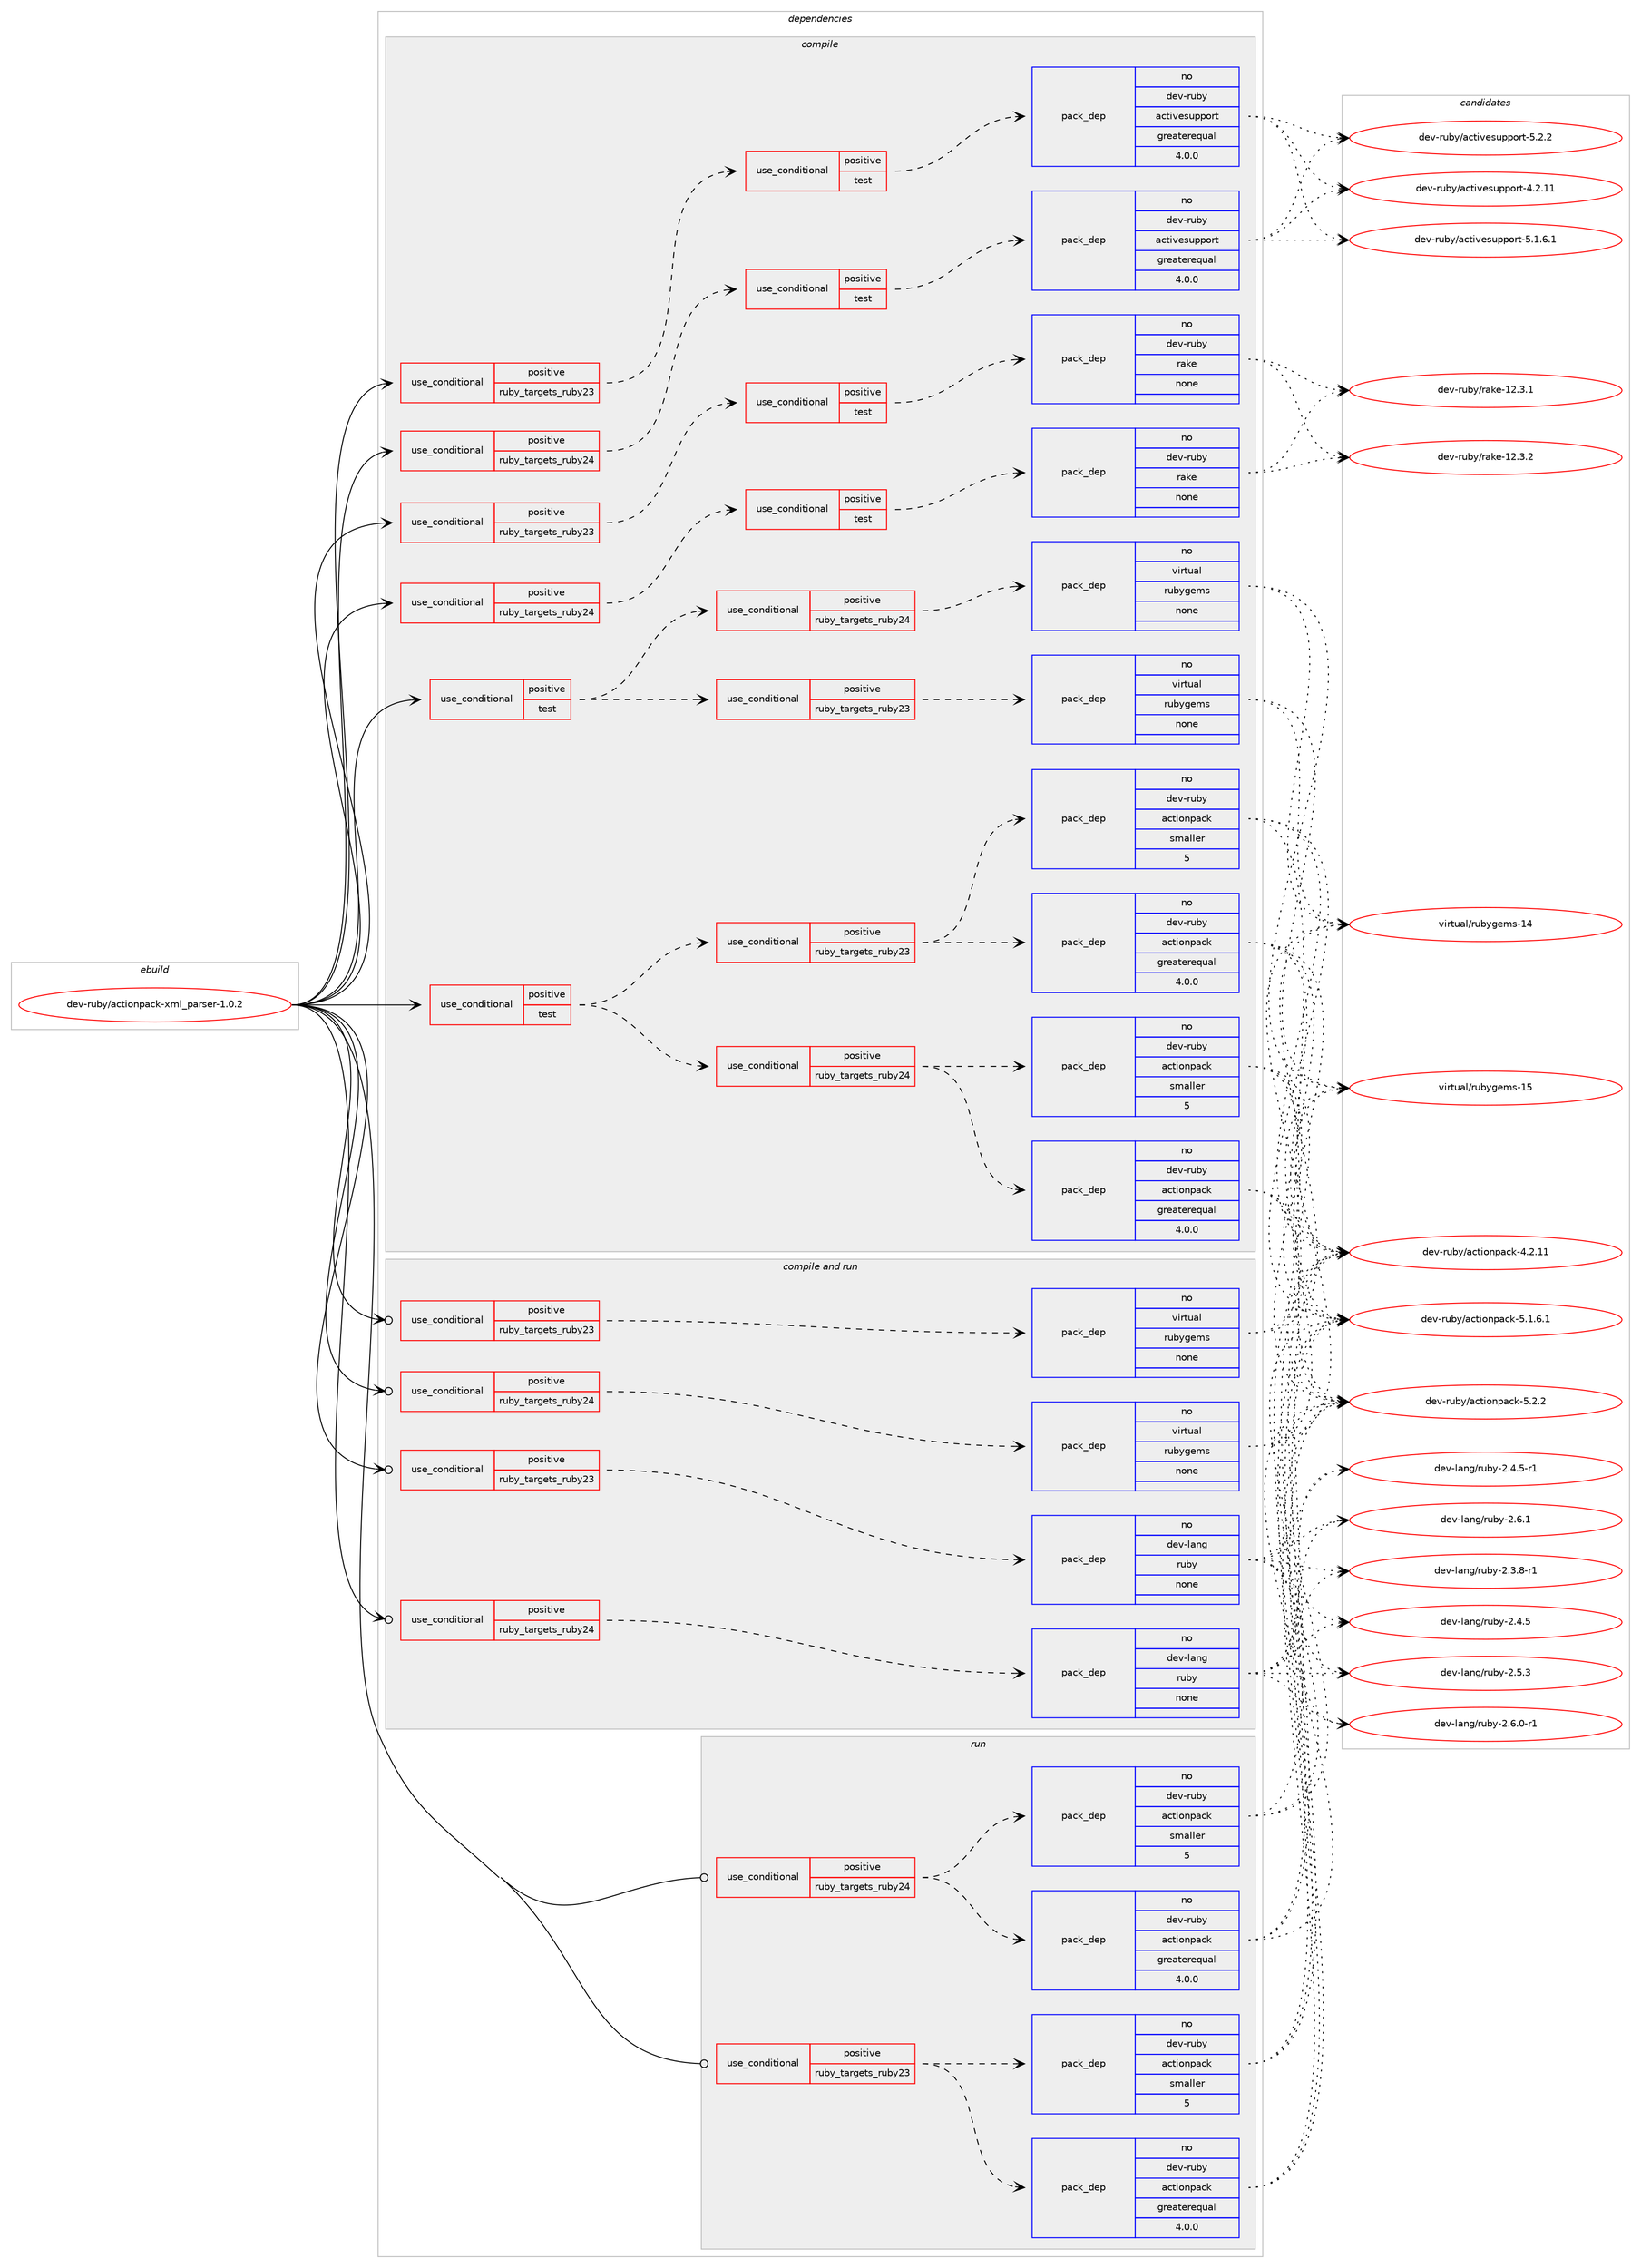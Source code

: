 digraph prolog {

# *************
# Graph options
# *************

newrank=true;
concentrate=true;
compound=true;
graph [rankdir=LR,fontname=Helvetica,fontsize=10,ranksep=1.5];#, ranksep=2.5, nodesep=0.2];
edge  [arrowhead=vee];
node  [fontname=Helvetica,fontsize=10];

# **********
# The ebuild
# **********

subgraph cluster_leftcol {
color=gray;
rank=same;
label=<<i>ebuild</i>>;
id [label="dev-ruby/actionpack-xml_parser-1.0.2", color=red, width=4, href="../dev-ruby/actionpack-xml_parser-1.0.2.svg"];
}

# ****************
# The dependencies
# ****************

subgraph cluster_midcol {
color=gray;
label=<<i>dependencies</i>>;
subgraph cluster_compile {
fillcolor="#eeeeee";
style=filled;
label=<<i>compile</i>>;
subgraph cond392215 {
dependency1478393 [label=<<TABLE BORDER="0" CELLBORDER="1" CELLSPACING="0" CELLPADDING="4"><TR><TD ROWSPAN="3" CELLPADDING="10">use_conditional</TD></TR><TR><TD>positive</TD></TR><TR><TD>ruby_targets_ruby23</TD></TR></TABLE>>, shape=none, color=red];
subgraph cond392216 {
dependency1478394 [label=<<TABLE BORDER="0" CELLBORDER="1" CELLSPACING="0" CELLPADDING="4"><TR><TD ROWSPAN="3" CELLPADDING="10">use_conditional</TD></TR><TR><TD>positive</TD></TR><TR><TD>test</TD></TR></TABLE>>, shape=none, color=red];
subgraph pack1062788 {
dependency1478395 [label=<<TABLE BORDER="0" CELLBORDER="1" CELLSPACING="0" CELLPADDING="4" WIDTH="220"><TR><TD ROWSPAN="6" CELLPADDING="30">pack_dep</TD></TR><TR><TD WIDTH="110">no</TD></TR><TR><TD>dev-ruby</TD></TR><TR><TD>activesupport</TD></TR><TR><TD>greaterequal</TD></TR><TR><TD>4.0.0</TD></TR></TABLE>>, shape=none, color=blue];
}
dependency1478394:e -> dependency1478395:w [weight=20,style="dashed",arrowhead="vee"];
}
dependency1478393:e -> dependency1478394:w [weight=20,style="dashed",arrowhead="vee"];
}
id:e -> dependency1478393:w [weight=20,style="solid",arrowhead="vee"];
subgraph cond392217 {
dependency1478396 [label=<<TABLE BORDER="0" CELLBORDER="1" CELLSPACING="0" CELLPADDING="4"><TR><TD ROWSPAN="3" CELLPADDING="10">use_conditional</TD></TR><TR><TD>positive</TD></TR><TR><TD>ruby_targets_ruby23</TD></TR></TABLE>>, shape=none, color=red];
subgraph cond392218 {
dependency1478397 [label=<<TABLE BORDER="0" CELLBORDER="1" CELLSPACING="0" CELLPADDING="4"><TR><TD ROWSPAN="3" CELLPADDING="10">use_conditional</TD></TR><TR><TD>positive</TD></TR><TR><TD>test</TD></TR></TABLE>>, shape=none, color=red];
subgraph pack1062789 {
dependency1478398 [label=<<TABLE BORDER="0" CELLBORDER="1" CELLSPACING="0" CELLPADDING="4" WIDTH="220"><TR><TD ROWSPAN="6" CELLPADDING="30">pack_dep</TD></TR><TR><TD WIDTH="110">no</TD></TR><TR><TD>dev-ruby</TD></TR><TR><TD>rake</TD></TR><TR><TD>none</TD></TR><TR><TD></TD></TR></TABLE>>, shape=none, color=blue];
}
dependency1478397:e -> dependency1478398:w [weight=20,style="dashed",arrowhead="vee"];
}
dependency1478396:e -> dependency1478397:w [weight=20,style="dashed",arrowhead="vee"];
}
id:e -> dependency1478396:w [weight=20,style="solid",arrowhead="vee"];
subgraph cond392219 {
dependency1478399 [label=<<TABLE BORDER="0" CELLBORDER="1" CELLSPACING="0" CELLPADDING="4"><TR><TD ROWSPAN="3" CELLPADDING="10">use_conditional</TD></TR><TR><TD>positive</TD></TR><TR><TD>ruby_targets_ruby24</TD></TR></TABLE>>, shape=none, color=red];
subgraph cond392220 {
dependency1478400 [label=<<TABLE BORDER="0" CELLBORDER="1" CELLSPACING="0" CELLPADDING="4"><TR><TD ROWSPAN="3" CELLPADDING="10">use_conditional</TD></TR><TR><TD>positive</TD></TR><TR><TD>test</TD></TR></TABLE>>, shape=none, color=red];
subgraph pack1062790 {
dependency1478401 [label=<<TABLE BORDER="0" CELLBORDER="1" CELLSPACING="0" CELLPADDING="4" WIDTH="220"><TR><TD ROWSPAN="6" CELLPADDING="30">pack_dep</TD></TR><TR><TD WIDTH="110">no</TD></TR><TR><TD>dev-ruby</TD></TR><TR><TD>activesupport</TD></TR><TR><TD>greaterequal</TD></TR><TR><TD>4.0.0</TD></TR></TABLE>>, shape=none, color=blue];
}
dependency1478400:e -> dependency1478401:w [weight=20,style="dashed",arrowhead="vee"];
}
dependency1478399:e -> dependency1478400:w [weight=20,style="dashed",arrowhead="vee"];
}
id:e -> dependency1478399:w [weight=20,style="solid",arrowhead="vee"];
subgraph cond392221 {
dependency1478402 [label=<<TABLE BORDER="0" CELLBORDER="1" CELLSPACING="0" CELLPADDING="4"><TR><TD ROWSPAN="3" CELLPADDING="10">use_conditional</TD></TR><TR><TD>positive</TD></TR><TR><TD>ruby_targets_ruby24</TD></TR></TABLE>>, shape=none, color=red];
subgraph cond392222 {
dependency1478403 [label=<<TABLE BORDER="0" CELLBORDER="1" CELLSPACING="0" CELLPADDING="4"><TR><TD ROWSPAN="3" CELLPADDING="10">use_conditional</TD></TR><TR><TD>positive</TD></TR><TR><TD>test</TD></TR></TABLE>>, shape=none, color=red];
subgraph pack1062791 {
dependency1478404 [label=<<TABLE BORDER="0" CELLBORDER="1" CELLSPACING="0" CELLPADDING="4" WIDTH="220"><TR><TD ROWSPAN="6" CELLPADDING="30">pack_dep</TD></TR><TR><TD WIDTH="110">no</TD></TR><TR><TD>dev-ruby</TD></TR><TR><TD>rake</TD></TR><TR><TD>none</TD></TR><TR><TD></TD></TR></TABLE>>, shape=none, color=blue];
}
dependency1478403:e -> dependency1478404:w [weight=20,style="dashed",arrowhead="vee"];
}
dependency1478402:e -> dependency1478403:w [weight=20,style="dashed",arrowhead="vee"];
}
id:e -> dependency1478402:w [weight=20,style="solid",arrowhead="vee"];
subgraph cond392223 {
dependency1478405 [label=<<TABLE BORDER="0" CELLBORDER="1" CELLSPACING="0" CELLPADDING="4"><TR><TD ROWSPAN="3" CELLPADDING="10">use_conditional</TD></TR><TR><TD>positive</TD></TR><TR><TD>test</TD></TR></TABLE>>, shape=none, color=red];
subgraph cond392224 {
dependency1478406 [label=<<TABLE BORDER="0" CELLBORDER="1" CELLSPACING="0" CELLPADDING="4"><TR><TD ROWSPAN="3" CELLPADDING="10">use_conditional</TD></TR><TR><TD>positive</TD></TR><TR><TD>ruby_targets_ruby23</TD></TR></TABLE>>, shape=none, color=red];
subgraph pack1062792 {
dependency1478407 [label=<<TABLE BORDER="0" CELLBORDER="1" CELLSPACING="0" CELLPADDING="4" WIDTH="220"><TR><TD ROWSPAN="6" CELLPADDING="30">pack_dep</TD></TR><TR><TD WIDTH="110">no</TD></TR><TR><TD>dev-ruby</TD></TR><TR><TD>actionpack</TD></TR><TR><TD>greaterequal</TD></TR><TR><TD>4.0.0</TD></TR></TABLE>>, shape=none, color=blue];
}
dependency1478406:e -> dependency1478407:w [weight=20,style="dashed",arrowhead="vee"];
subgraph pack1062793 {
dependency1478408 [label=<<TABLE BORDER="0" CELLBORDER="1" CELLSPACING="0" CELLPADDING="4" WIDTH="220"><TR><TD ROWSPAN="6" CELLPADDING="30">pack_dep</TD></TR><TR><TD WIDTH="110">no</TD></TR><TR><TD>dev-ruby</TD></TR><TR><TD>actionpack</TD></TR><TR><TD>smaller</TD></TR><TR><TD>5</TD></TR></TABLE>>, shape=none, color=blue];
}
dependency1478406:e -> dependency1478408:w [weight=20,style="dashed",arrowhead="vee"];
}
dependency1478405:e -> dependency1478406:w [weight=20,style="dashed",arrowhead="vee"];
subgraph cond392225 {
dependency1478409 [label=<<TABLE BORDER="0" CELLBORDER="1" CELLSPACING="0" CELLPADDING="4"><TR><TD ROWSPAN="3" CELLPADDING="10">use_conditional</TD></TR><TR><TD>positive</TD></TR><TR><TD>ruby_targets_ruby24</TD></TR></TABLE>>, shape=none, color=red];
subgraph pack1062794 {
dependency1478410 [label=<<TABLE BORDER="0" CELLBORDER="1" CELLSPACING="0" CELLPADDING="4" WIDTH="220"><TR><TD ROWSPAN="6" CELLPADDING="30">pack_dep</TD></TR><TR><TD WIDTH="110">no</TD></TR><TR><TD>dev-ruby</TD></TR><TR><TD>actionpack</TD></TR><TR><TD>greaterequal</TD></TR><TR><TD>4.0.0</TD></TR></TABLE>>, shape=none, color=blue];
}
dependency1478409:e -> dependency1478410:w [weight=20,style="dashed",arrowhead="vee"];
subgraph pack1062795 {
dependency1478411 [label=<<TABLE BORDER="0" CELLBORDER="1" CELLSPACING="0" CELLPADDING="4" WIDTH="220"><TR><TD ROWSPAN="6" CELLPADDING="30">pack_dep</TD></TR><TR><TD WIDTH="110">no</TD></TR><TR><TD>dev-ruby</TD></TR><TR><TD>actionpack</TD></TR><TR><TD>smaller</TD></TR><TR><TD>5</TD></TR></TABLE>>, shape=none, color=blue];
}
dependency1478409:e -> dependency1478411:w [weight=20,style="dashed",arrowhead="vee"];
}
dependency1478405:e -> dependency1478409:w [weight=20,style="dashed",arrowhead="vee"];
}
id:e -> dependency1478405:w [weight=20,style="solid",arrowhead="vee"];
subgraph cond392226 {
dependency1478412 [label=<<TABLE BORDER="0" CELLBORDER="1" CELLSPACING="0" CELLPADDING="4"><TR><TD ROWSPAN="3" CELLPADDING="10">use_conditional</TD></TR><TR><TD>positive</TD></TR><TR><TD>test</TD></TR></TABLE>>, shape=none, color=red];
subgraph cond392227 {
dependency1478413 [label=<<TABLE BORDER="0" CELLBORDER="1" CELLSPACING="0" CELLPADDING="4"><TR><TD ROWSPAN="3" CELLPADDING="10">use_conditional</TD></TR><TR><TD>positive</TD></TR><TR><TD>ruby_targets_ruby23</TD></TR></TABLE>>, shape=none, color=red];
subgraph pack1062796 {
dependency1478414 [label=<<TABLE BORDER="0" CELLBORDER="1" CELLSPACING="0" CELLPADDING="4" WIDTH="220"><TR><TD ROWSPAN="6" CELLPADDING="30">pack_dep</TD></TR><TR><TD WIDTH="110">no</TD></TR><TR><TD>virtual</TD></TR><TR><TD>rubygems</TD></TR><TR><TD>none</TD></TR><TR><TD></TD></TR></TABLE>>, shape=none, color=blue];
}
dependency1478413:e -> dependency1478414:w [weight=20,style="dashed",arrowhead="vee"];
}
dependency1478412:e -> dependency1478413:w [weight=20,style="dashed",arrowhead="vee"];
subgraph cond392228 {
dependency1478415 [label=<<TABLE BORDER="0" CELLBORDER="1" CELLSPACING="0" CELLPADDING="4"><TR><TD ROWSPAN="3" CELLPADDING="10">use_conditional</TD></TR><TR><TD>positive</TD></TR><TR><TD>ruby_targets_ruby24</TD></TR></TABLE>>, shape=none, color=red];
subgraph pack1062797 {
dependency1478416 [label=<<TABLE BORDER="0" CELLBORDER="1" CELLSPACING="0" CELLPADDING="4" WIDTH="220"><TR><TD ROWSPAN="6" CELLPADDING="30">pack_dep</TD></TR><TR><TD WIDTH="110">no</TD></TR><TR><TD>virtual</TD></TR><TR><TD>rubygems</TD></TR><TR><TD>none</TD></TR><TR><TD></TD></TR></TABLE>>, shape=none, color=blue];
}
dependency1478415:e -> dependency1478416:w [weight=20,style="dashed",arrowhead="vee"];
}
dependency1478412:e -> dependency1478415:w [weight=20,style="dashed",arrowhead="vee"];
}
id:e -> dependency1478412:w [weight=20,style="solid",arrowhead="vee"];
}
subgraph cluster_compileandrun {
fillcolor="#eeeeee";
style=filled;
label=<<i>compile and run</i>>;
subgraph cond392229 {
dependency1478417 [label=<<TABLE BORDER="0" CELLBORDER="1" CELLSPACING="0" CELLPADDING="4"><TR><TD ROWSPAN="3" CELLPADDING="10">use_conditional</TD></TR><TR><TD>positive</TD></TR><TR><TD>ruby_targets_ruby23</TD></TR></TABLE>>, shape=none, color=red];
subgraph pack1062798 {
dependency1478418 [label=<<TABLE BORDER="0" CELLBORDER="1" CELLSPACING="0" CELLPADDING="4" WIDTH="220"><TR><TD ROWSPAN="6" CELLPADDING="30">pack_dep</TD></TR><TR><TD WIDTH="110">no</TD></TR><TR><TD>dev-lang</TD></TR><TR><TD>ruby</TD></TR><TR><TD>none</TD></TR><TR><TD></TD></TR></TABLE>>, shape=none, color=blue];
}
dependency1478417:e -> dependency1478418:w [weight=20,style="dashed",arrowhead="vee"];
}
id:e -> dependency1478417:w [weight=20,style="solid",arrowhead="odotvee"];
subgraph cond392230 {
dependency1478419 [label=<<TABLE BORDER="0" CELLBORDER="1" CELLSPACING="0" CELLPADDING="4"><TR><TD ROWSPAN="3" CELLPADDING="10">use_conditional</TD></TR><TR><TD>positive</TD></TR><TR><TD>ruby_targets_ruby23</TD></TR></TABLE>>, shape=none, color=red];
subgraph pack1062799 {
dependency1478420 [label=<<TABLE BORDER="0" CELLBORDER="1" CELLSPACING="0" CELLPADDING="4" WIDTH="220"><TR><TD ROWSPAN="6" CELLPADDING="30">pack_dep</TD></TR><TR><TD WIDTH="110">no</TD></TR><TR><TD>virtual</TD></TR><TR><TD>rubygems</TD></TR><TR><TD>none</TD></TR><TR><TD></TD></TR></TABLE>>, shape=none, color=blue];
}
dependency1478419:e -> dependency1478420:w [weight=20,style="dashed",arrowhead="vee"];
}
id:e -> dependency1478419:w [weight=20,style="solid",arrowhead="odotvee"];
subgraph cond392231 {
dependency1478421 [label=<<TABLE BORDER="0" CELLBORDER="1" CELLSPACING="0" CELLPADDING="4"><TR><TD ROWSPAN="3" CELLPADDING="10">use_conditional</TD></TR><TR><TD>positive</TD></TR><TR><TD>ruby_targets_ruby24</TD></TR></TABLE>>, shape=none, color=red];
subgraph pack1062800 {
dependency1478422 [label=<<TABLE BORDER="0" CELLBORDER="1" CELLSPACING="0" CELLPADDING="4" WIDTH="220"><TR><TD ROWSPAN="6" CELLPADDING="30">pack_dep</TD></TR><TR><TD WIDTH="110">no</TD></TR><TR><TD>dev-lang</TD></TR><TR><TD>ruby</TD></TR><TR><TD>none</TD></TR><TR><TD></TD></TR></TABLE>>, shape=none, color=blue];
}
dependency1478421:e -> dependency1478422:w [weight=20,style="dashed",arrowhead="vee"];
}
id:e -> dependency1478421:w [weight=20,style="solid",arrowhead="odotvee"];
subgraph cond392232 {
dependency1478423 [label=<<TABLE BORDER="0" CELLBORDER="1" CELLSPACING="0" CELLPADDING="4"><TR><TD ROWSPAN="3" CELLPADDING="10">use_conditional</TD></TR><TR><TD>positive</TD></TR><TR><TD>ruby_targets_ruby24</TD></TR></TABLE>>, shape=none, color=red];
subgraph pack1062801 {
dependency1478424 [label=<<TABLE BORDER="0" CELLBORDER="1" CELLSPACING="0" CELLPADDING="4" WIDTH="220"><TR><TD ROWSPAN="6" CELLPADDING="30">pack_dep</TD></TR><TR><TD WIDTH="110">no</TD></TR><TR><TD>virtual</TD></TR><TR><TD>rubygems</TD></TR><TR><TD>none</TD></TR><TR><TD></TD></TR></TABLE>>, shape=none, color=blue];
}
dependency1478423:e -> dependency1478424:w [weight=20,style="dashed",arrowhead="vee"];
}
id:e -> dependency1478423:w [weight=20,style="solid",arrowhead="odotvee"];
}
subgraph cluster_run {
fillcolor="#eeeeee";
style=filled;
label=<<i>run</i>>;
subgraph cond392233 {
dependency1478425 [label=<<TABLE BORDER="0" CELLBORDER="1" CELLSPACING="0" CELLPADDING="4"><TR><TD ROWSPAN="3" CELLPADDING="10">use_conditional</TD></TR><TR><TD>positive</TD></TR><TR><TD>ruby_targets_ruby23</TD></TR></TABLE>>, shape=none, color=red];
subgraph pack1062802 {
dependency1478426 [label=<<TABLE BORDER="0" CELLBORDER="1" CELLSPACING="0" CELLPADDING="4" WIDTH="220"><TR><TD ROWSPAN="6" CELLPADDING="30">pack_dep</TD></TR><TR><TD WIDTH="110">no</TD></TR><TR><TD>dev-ruby</TD></TR><TR><TD>actionpack</TD></TR><TR><TD>greaterequal</TD></TR><TR><TD>4.0.0</TD></TR></TABLE>>, shape=none, color=blue];
}
dependency1478425:e -> dependency1478426:w [weight=20,style="dashed",arrowhead="vee"];
subgraph pack1062803 {
dependency1478427 [label=<<TABLE BORDER="0" CELLBORDER="1" CELLSPACING="0" CELLPADDING="4" WIDTH="220"><TR><TD ROWSPAN="6" CELLPADDING="30">pack_dep</TD></TR><TR><TD WIDTH="110">no</TD></TR><TR><TD>dev-ruby</TD></TR><TR><TD>actionpack</TD></TR><TR><TD>smaller</TD></TR><TR><TD>5</TD></TR></TABLE>>, shape=none, color=blue];
}
dependency1478425:e -> dependency1478427:w [weight=20,style="dashed",arrowhead="vee"];
}
id:e -> dependency1478425:w [weight=20,style="solid",arrowhead="odot"];
subgraph cond392234 {
dependency1478428 [label=<<TABLE BORDER="0" CELLBORDER="1" CELLSPACING="0" CELLPADDING="4"><TR><TD ROWSPAN="3" CELLPADDING="10">use_conditional</TD></TR><TR><TD>positive</TD></TR><TR><TD>ruby_targets_ruby24</TD></TR></TABLE>>, shape=none, color=red];
subgraph pack1062804 {
dependency1478429 [label=<<TABLE BORDER="0" CELLBORDER="1" CELLSPACING="0" CELLPADDING="4" WIDTH="220"><TR><TD ROWSPAN="6" CELLPADDING="30">pack_dep</TD></TR><TR><TD WIDTH="110">no</TD></TR><TR><TD>dev-ruby</TD></TR><TR><TD>actionpack</TD></TR><TR><TD>greaterequal</TD></TR><TR><TD>4.0.0</TD></TR></TABLE>>, shape=none, color=blue];
}
dependency1478428:e -> dependency1478429:w [weight=20,style="dashed",arrowhead="vee"];
subgraph pack1062805 {
dependency1478430 [label=<<TABLE BORDER="0" CELLBORDER="1" CELLSPACING="0" CELLPADDING="4" WIDTH="220"><TR><TD ROWSPAN="6" CELLPADDING="30">pack_dep</TD></TR><TR><TD WIDTH="110">no</TD></TR><TR><TD>dev-ruby</TD></TR><TR><TD>actionpack</TD></TR><TR><TD>smaller</TD></TR><TR><TD>5</TD></TR></TABLE>>, shape=none, color=blue];
}
dependency1478428:e -> dependency1478430:w [weight=20,style="dashed",arrowhead="vee"];
}
id:e -> dependency1478428:w [weight=20,style="solid",arrowhead="odot"];
}
}

# **************
# The candidates
# **************

subgraph cluster_choices {
rank=same;
color=gray;
label=<<i>candidates</i>>;

subgraph choice1062788 {
color=black;
nodesep=1;
choice100101118451141179812147979911610511810111511711211211111411645524650464949 [label="dev-ruby/activesupport-4.2.11", color=red, width=4,href="../dev-ruby/activesupport-4.2.11.svg"];
choice10010111845114117981214797991161051181011151171121121111141164553464946544649 [label="dev-ruby/activesupport-5.1.6.1", color=red, width=4,href="../dev-ruby/activesupport-5.1.6.1.svg"];
choice1001011184511411798121479799116105118101115117112112111114116455346504650 [label="dev-ruby/activesupport-5.2.2", color=red, width=4,href="../dev-ruby/activesupport-5.2.2.svg"];
dependency1478395:e -> choice100101118451141179812147979911610511810111511711211211111411645524650464949:w [style=dotted,weight="100"];
dependency1478395:e -> choice10010111845114117981214797991161051181011151171121121111141164553464946544649:w [style=dotted,weight="100"];
dependency1478395:e -> choice1001011184511411798121479799116105118101115117112112111114116455346504650:w [style=dotted,weight="100"];
}
subgraph choice1062789 {
color=black;
nodesep=1;
choice1001011184511411798121471149710710145495046514649 [label="dev-ruby/rake-12.3.1", color=red, width=4,href="../dev-ruby/rake-12.3.1.svg"];
choice1001011184511411798121471149710710145495046514650 [label="dev-ruby/rake-12.3.2", color=red, width=4,href="../dev-ruby/rake-12.3.2.svg"];
dependency1478398:e -> choice1001011184511411798121471149710710145495046514649:w [style=dotted,weight="100"];
dependency1478398:e -> choice1001011184511411798121471149710710145495046514650:w [style=dotted,weight="100"];
}
subgraph choice1062790 {
color=black;
nodesep=1;
choice100101118451141179812147979911610511810111511711211211111411645524650464949 [label="dev-ruby/activesupport-4.2.11", color=red, width=4,href="../dev-ruby/activesupport-4.2.11.svg"];
choice10010111845114117981214797991161051181011151171121121111141164553464946544649 [label="dev-ruby/activesupport-5.1.6.1", color=red, width=4,href="../dev-ruby/activesupport-5.1.6.1.svg"];
choice1001011184511411798121479799116105118101115117112112111114116455346504650 [label="dev-ruby/activesupport-5.2.2", color=red, width=4,href="../dev-ruby/activesupport-5.2.2.svg"];
dependency1478401:e -> choice100101118451141179812147979911610511810111511711211211111411645524650464949:w [style=dotted,weight="100"];
dependency1478401:e -> choice10010111845114117981214797991161051181011151171121121111141164553464946544649:w [style=dotted,weight="100"];
dependency1478401:e -> choice1001011184511411798121479799116105118101115117112112111114116455346504650:w [style=dotted,weight="100"];
}
subgraph choice1062791 {
color=black;
nodesep=1;
choice1001011184511411798121471149710710145495046514649 [label="dev-ruby/rake-12.3.1", color=red, width=4,href="../dev-ruby/rake-12.3.1.svg"];
choice1001011184511411798121471149710710145495046514650 [label="dev-ruby/rake-12.3.2", color=red, width=4,href="../dev-ruby/rake-12.3.2.svg"];
dependency1478404:e -> choice1001011184511411798121471149710710145495046514649:w [style=dotted,weight="100"];
dependency1478404:e -> choice1001011184511411798121471149710710145495046514650:w [style=dotted,weight="100"];
}
subgraph choice1062792 {
color=black;
nodesep=1;
choice1001011184511411798121479799116105111110112979910745524650464949 [label="dev-ruby/actionpack-4.2.11", color=red, width=4,href="../dev-ruby/actionpack-4.2.11.svg"];
choice100101118451141179812147979911610511111011297991074553464946544649 [label="dev-ruby/actionpack-5.1.6.1", color=red, width=4,href="../dev-ruby/actionpack-5.1.6.1.svg"];
choice10010111845114117981214797991161051111101129799107455346504650 [label="dev-ruby/actionpack-5.2.2", color=red, width=4,href="../dev-ruby/actionpack-5.2.2.svg"];
dependency1478407:e -> choice1001011184511411798121479799116105111110112979910745524650464949:w [style=dotted,weight="100"];
dependency1478407:e -> choice100101118451141179812147979911610511111011297991074553464946544649:w [style=dotted,weight="100"];
dependency1478407:e -> choice10010111845114117981214797991161051111101129799107455346504650:w [style=dotted,weight="100"];
}
subgraph choice1062793 {
color=black;
nodesep=1;
choice1001011184511411798121479799116105111110112979910745524650464949 [label="dev-ruby/actionpack-4.2.11", color=red, width=4,href="../dev-ruby/actionpack-4.2.11.svg"];
choice100101118451141179812147979911610511111011297991074553464946544649 [label="dev-ruby/actionpack-5.1.6.1", color=red, width=4,href="../dev-ruby/actionpack-5.1.6.1.svg"];
choice10010111845114117981214797991161051111101129799107455346504650 [label="dev-ruby/actionpack-5.2.2", color=red, width=4,href="../dev-ruby/actionpack-5.2.2.svg"];
dependency1478408:e -> choice1001011184511411798121479799116105111110112979910745524650464949:w [style=dotted,weight="100"];
dependency1478408:e -> choice100101118451141179812147979911610511111011297991074553464946544649:w [style=dotted,weight="100"];
dependency1478408:e -> choice10010111845114117981214797991161051111101129799107455346504650:w [style=dotted,weight="100"];
}
subgraph choice1062794 {
color=black;
nodesep=1;
choice1001011184511411798121479799116105111110112979910745524650464949 [label="dev-ruby/actionpack-4.2.11", color=red, width=4,href="../dev-ruby/actionpack-4.2.11.svg"];
choice100101118451141179812147979911610511111011297991074553464946544649 [label="dev-ruby/actionpack-5.1.6.1", color=red, width=4,href="../dev-ruby/actionpack-5.1.6.1.svg"];
choice10010111845114117981214797991161051111101129799107455346504650 [label="dev-ruby/actionpack-5.2.2", color=red, width=4,href="../dev-ruby/actionpack-5.2.2.svg"];
dependency1478410:e -> choice1001011184511411798121479799116105111110112979910745524650464949:w [style=dotted,weight="100"];
dependency1478410:e -> choice100101118451141179812147979911610511111011297991074553464946544649:w [style=dotted,weight="100"];
dependency1478410:e -> choice10010111845114117981214797991161051111101129799107455346504650:w [style=dotted,weight="100"];
}
subgraph choice1062795 {
color=black;
nodesep=1;
choice1001011184511411798121479799116105111110112979910745524650464949 [label="dev-ruby/actionpack-4.2.11", color=red, width=4,href="../dev-ruby/actionpack-4.2.11.svg"];
choice100101118451141179812147979911610511111011297991074553464946544649 [label="dev-ruby/actionpack-5.1.6.1", color=red, width=4,href="../dev-ruby/actionpack-5.1.6.1.svg"];
choice10010111845114117981214797991161051111101129799107455346504650 [label="dev-ruby/actionpack-5.2.2", color=red, width=4,href="../dev-ruby/actionpack-5.2.2.svg"];
dependency1478411:e -> choice1001011184511411798121479799116105111110112979910745524650464949:w [style=dotted,weight="100"];
dependency1478411:e -> choice100101118451141179812147979911610511111011297991074553464946544649:w [style=dotted,weight="100"];
dependency1478411:e -> choice10010111845114117981214797991161051111101129799107455346504650:w [style=dotted,weight="100"];
}
subgraph choice1062796 {
color=black;
nodesep=1;
choice118105114116117971084711411798121103101109115454952 [label="virtual/rubygems-14", color=red, width=4,href="../virtual/rubygems-14.svg"];
choice118105114116117971084711411798121103101109115454953 [label="virtual/rubygems-15", color=red, width=4,href="../virtual/rubygems-15.svg"];
dependency1478414:e -> choice118105114116117971084711411798121103101109115454952:w [style=dotted,weight="100"];
dependency1478414:e -> choice118105114116117971084711411798121103101109115454953:w [style=dotted,weight="100"];
}
subgraph choice1062797 {
color=black;
nodesep=1;
choice118105114116117971084711411798121103101109115454952 [label="virtual/rubygems-14", color=red, width=4,href="../virtual/rubygems-14.svg"];
choice118105114116117971084711411798121103101109115454953 [label="virtual/rubygems-15", color=red, width=4,href="../virtual/rubygems-15.svg"];
dependency1478416:e -> choice118105114116117971084711411798121103101109115454952:w [style=dotted,weight="100"];
dependency1478416:e -> choice118105114116117971084711411798121103101109115454953:w [style=dotted,weight="100"];
}
subgraph choice1062798 {
color=black;
nodesep=1;
choice100101118451089711010347114117981214550465146564511449 [label="dev-lang/ruby-2.3.8-r1", color=red, width=4,href="../dev-lang/ruby-2.3.8-r1.svg"];
choice10010111845108971101034711411798121455046524653 [label="dev-lang/ruby-2.4.5", color=red, width=4,href="../dev-lang/ruby-2.4.5.svg"];
choice100101118451089711010347114117981214550465246534511449 [label="dev-lang/ruby-2.4.5-r1", color=red, width=4,href="../dev-lang/ruby-2.4.5-r1.svg"];
choice10010111845108971101034711411798121455046534651 [label="dev-lang/ruby-2.5.3", color=red, width=4,href="../dev-lang/ruby-2.5.3.svg"];
choice100101118451089711010347114117981214550465446484511449 [label="dev-lang/ruby-2.6.0-r1", color=red, width=4,href="../dev-lang/ruby-2.6.0-r1.svg"];
choice10010111845108971101034711411798121455046544649 [label="dev-lang/ruby-2.6.1", color=red, width=4,href="../dev-lang/ruby-2.6.1.svg"];
dependency1478418:e -> choice100101118451089711010347114117981214550465146564511449:w [style=dotted,weight="100"];
dependency1478418:e -> choice10010111845108971101034711411798121455046524653:w [style=dotted,weight="100"];
dependency1478418:e -> choice100101118451089711010347114117981214550465246534511449:w [style=dotted,weight="100"];
dependency1478418:e -> choice10010111845108971101034711411798121455046534651:w [style=dotted,weight="100"];
dependency1478418:e -> choice100101118451089711010347114117981214550465446484511449:w [style=dotted,weight="100"];
dependency1478418:e -> choice10010111845108971101034711411798121455046544649:w [style=dotted,weight="100"];
}
subgraph choice1062799 {
color=black;
nodesep=1;
choice118105114116117971084711411798121103101109115454952 [label="virtual/rubygems-14", color=red, width=4,href="../virtual/rubygems-14.svg"];
choice118105114116117971084711411798121103101109115454953 [label="virtual/rubygems-15", color=red, width=4,href="../virtual/rubygems-15.svg"];
dependency1478420:e -> choice118105114116117971084711411798121103101109115454952:w [style=dotted,weight="100"];
dependency1478420:e -> choice118105114116117971084711411798121103101109115454953:w [style=dotted,weight="100"];
}
subgraph choice1062800 {
color=black;
nodesep=1;
choice100101118451089711010347114117981214550465146564511449 [label="dev-lang/ruby-2.3.8-r1", color=red, width=4,href="../dev-lang/ruby-2.3.8-r1.svg"];
choice10010111845108971101034711411798121455046524653 [label="dev-lang/ruby-2.4.5", color=red, width=4,href="../dev-lang/ruby-2.4.5.svg"];
choice100101118451089711010347114117981214550465246534511449 [label="dev-lang/ruby-2.4.5-r1", color=red, width=4,href="../dev-lang/ruby-2.4.5-r1.svg"];
choice10010111845108971101034711411798121455046534651 [label="dev-lang/ruby-2.5.3", color=red, width=4,href="../dev-lang/ruby-2.5.3.svg"];
choice100101118451089711010347114117981214550465446484511449 [label="dev-lang/ruby-2.6.0-r1", color=red, width=4,href="../dev-lang/ruby-2.6.0-r1.svg"];
choice10010111845108971101034711411798121455046544649 [label="dev-lang/ruby-2.6.1", color=red, width=4,href="../dev-lang/ruby-2.6.1.svg"];
dependency1478422:e -> choice100101118451089711010347114117981214550465146564511449:w [style=dotted,weight="100"];
dependency1478422:e -> choice10010111845108971101034711411798121455046524653:w [style=dotted,weight="100"];
dependency1478422:e -> choice100101118451089711010347114117981214550465246534511449:w [style=dotted,weight="100"];
dependency1478422:e -> choice10010111845108971101034711411798121455046534651:w [style=dotted,weight="100"];
dependency1478422:e -> choice100101118451089711010347114117981214550465446484511449:w [style=dotted,weight="100"];
dependency1478422:e -> choice10010111845108971101034711411798121455046544649:w [style=dotted,weight="100"];
}
subgraph choice1062801 {
color=black;
nodesep=1;
choice118105114116117971084711411798121103101109115454952 [label="virtual/rubygems-14", color=red, width=4,href="../virtual/rubygems-14.svg"];
choice118105114116117971084711411798121103101109115454953 [label="virtual/rubygems-15", color=red, width=4,href="../virtual/rubygems-15.svg"];
dependency1478424:e -> choice118105114116117971084711411798121103101109115454952:w [style=dotted,weight="100"];
dependency1478424:e -> choice118105114116117971084711411798121103101109115454953:w [style=dotted,weight="100"];
}
subgraph choice1062802 {
color=black;
nodesep=1;
choice1001011184511411798121479799116105111110112979910745524650464949 [label="dev-ruby/actionpack-4.2.11", color=red, width=4,href="../dev-ruby/actionpack-4.2.11.svg"];
choice100101118451141179812147979911610511111011297991074553464946544649 [label="dev-ruby/actionpack-5.1.6.1", color=red, width=4,href="../dev-ruby/actionpack-5.1.6.1.svg"];
choice10010111845114117981214797991161051111101129799107455346504650 [label="dev-ruby/actionpack-5.2.2", color=red, width=4,href="../dev-ruby/actionpack-5.2.2.svg"];
dependency1478426:e -> choice1001011184511411798121479799116105111110112979910745524650464949:w [style=dotted,weight="100"];
dependency1478426:e -> choice100101118451141179812147979911610511111011297991074553464946544649:w [style=dotted,weight="100"];
dependency1478426:e -> choice10010111845114117981214797991161051111101129799107455346504650:w [style=dotted,weight="100"];
}
subgraph choice1062803 {
color=black;
nodesep=1;
choice1001011184511411798121479799116105111110112979910745524650464949 [label="dev-ruby/actionpack-4.2.11", color=red, width=4,href="../dev-ruby/actionpack-4.2.11.svg"];
choice100101118451141179812147979911610511111011297991074553464946544649 [label="dev-ruby/actionpack-5.1.6.1", color=red, width=4,href="../dev-ruby/actionpack-5.1.6.1.svg"];
choice10010111845114117981214797991161051111101129799107455346504650 [label="dev-ruby/actionpack-5.2.2", color=red, width=4,href="../dev-ruby/actionpack-5.2.2.svg"];
dependency1478427:e -> choice1001011184511411798121479799116105111110112979910745524650464949:w [style=dotted,weight="100"];
dependency1478427:e -> choice100101118451141179812147979911610511111011297991074553464946544649:w [style=dotted,weight="100"];
dependency1478427:e -> choice10010111845114117981214797991161051111101129799107455346504650:w [style=dotted,weight="100"];
}
subgraph choice1062804 {
color=black;
nodesep=1;
choice1001011184511411798121479799116105111110112979910745524650464949 [label="dev-ruby/actionpack-4.2.11", color=red, width=4,href="../dev-ruby/actionpack-4.2.11.svg"];
choice100101118451141179812147979911610511111011297991074553464946544649 [label="dev-ruby/actionpack-5.1.6.1", color=red, width=4,href="../dev-ruby/actionpack-5.1.6.1.svg"];
choice10010111845114117981214797991161051111101129799107455346504650 [label="dev-ruby/actionpack-5.2.2", color=red, width=4,href="../dev-ruby/actionpack-5.2.2.svg"];
dependency1478429:e -> choice1001011184511411798121479799116105111110112979910745524650464949:w [style=dotted,weight="100"];
dependency1478429:e -> choice100101118451141179812147979911610511111011297991074553464946544649:w [style=dotted,weight="100"];
dependency1478429:e -> choice10010111845114117981214797991161051111101129799107455346504650:w [style=dotted,weight="100"];
}
subgraph choice1062805 {
color=black;
nodesep=1;
choice1001011184511411798121479799116105111110112979910745524650464949 [label="dev-ruby/actionpack-4.2.11", color=red, width=4,href="../dev-ruby/actionpack-4.2.11.svg"];
choice100101118451141179812147979911610511111011297991074553464946544649 [label="dev-ruby/actionpack-5.1.6.1", color=red, width=4,href="../dev-ruby/actionpack-5.1.6.1.svg"];
choice10010111845114117981214797991161051111101129799107455346504650 [label="dev-ruby/actionpack-5.2.2", color=red, width=4,href="../dev-ruby/actionpack-5.2.2.svg"];
dependency1478430:e -> choice1001011184511411798121479799116105111110112979910745524650464949:w [style=dotted,weight="100"];
dependency1478430:e -> choice100101118451141179812147979911610511111011297991074553464946544649:w [style=dotted,weight="100"];
dependency1478430:e -> choice10010111845114117981214797991161051111101129799107455346504650:w [style=dotted,weight="100"];
}
}

}
